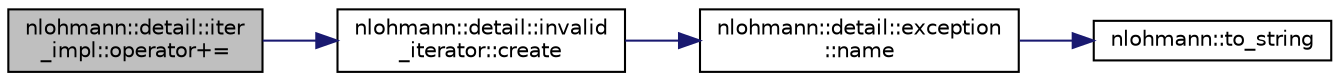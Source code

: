 digraph "nlohmann::detail::iter_impl::operator+="
{
 // LATEX_PDF_SIZE
  edge [fontname="Helvetica",fontsize="10",labelfontname="Helvetica",labelfontsize="10"];
  node [fontname="Helvetica",fontsize="10",shape=record];
  rankdir="LR";
  Node1 [label="nlohmann::detail::iter\l_impl::operator+=",height=0.2,width=0.4,color="black", fillcolor="grey75", style="filled", fontcolor="black",tooltip="add to iterator"];
  Node1 -> Node2 [color="midnightblue",fontsize="10",style="solid"];
  Node2 [label="nlohmann::detail::invalid\l_iterator::create",height=0.2,width=0.4,color="black", fillcolor="white", style="filled",URL="$classnlohmann_1_1detail_1_1invalid__iterator.html#a4e849260a3caa1b288c7e619130c6c09",tooltip=" "];
  Node2 -> Node3 [color="midnightblue",fontsize="10",style="solid"];
  Node3 [label="nlohmann::detail::exception\l::name",height=0.2,width=0.4,color="black", fillcolor="white", style="filled",URL="$classnlohmann_1_1detail_1_1exception.html#abf41a7e9178356314082284e6cfea278",tooltip=" "];
  Node3 -> Node4 [color="midnightblue",fontsize="10",style="solid"];
  Node4 [label="nlohmann::to_string",height=0.2,width=0.4,color="black", fillcolor="white", style="filled",URL="$namespacenlohmann.html#a6ce645a0b8717757e096a5b5773b7a16",tooltip="user-defined to_string function for JSON values"];
}

